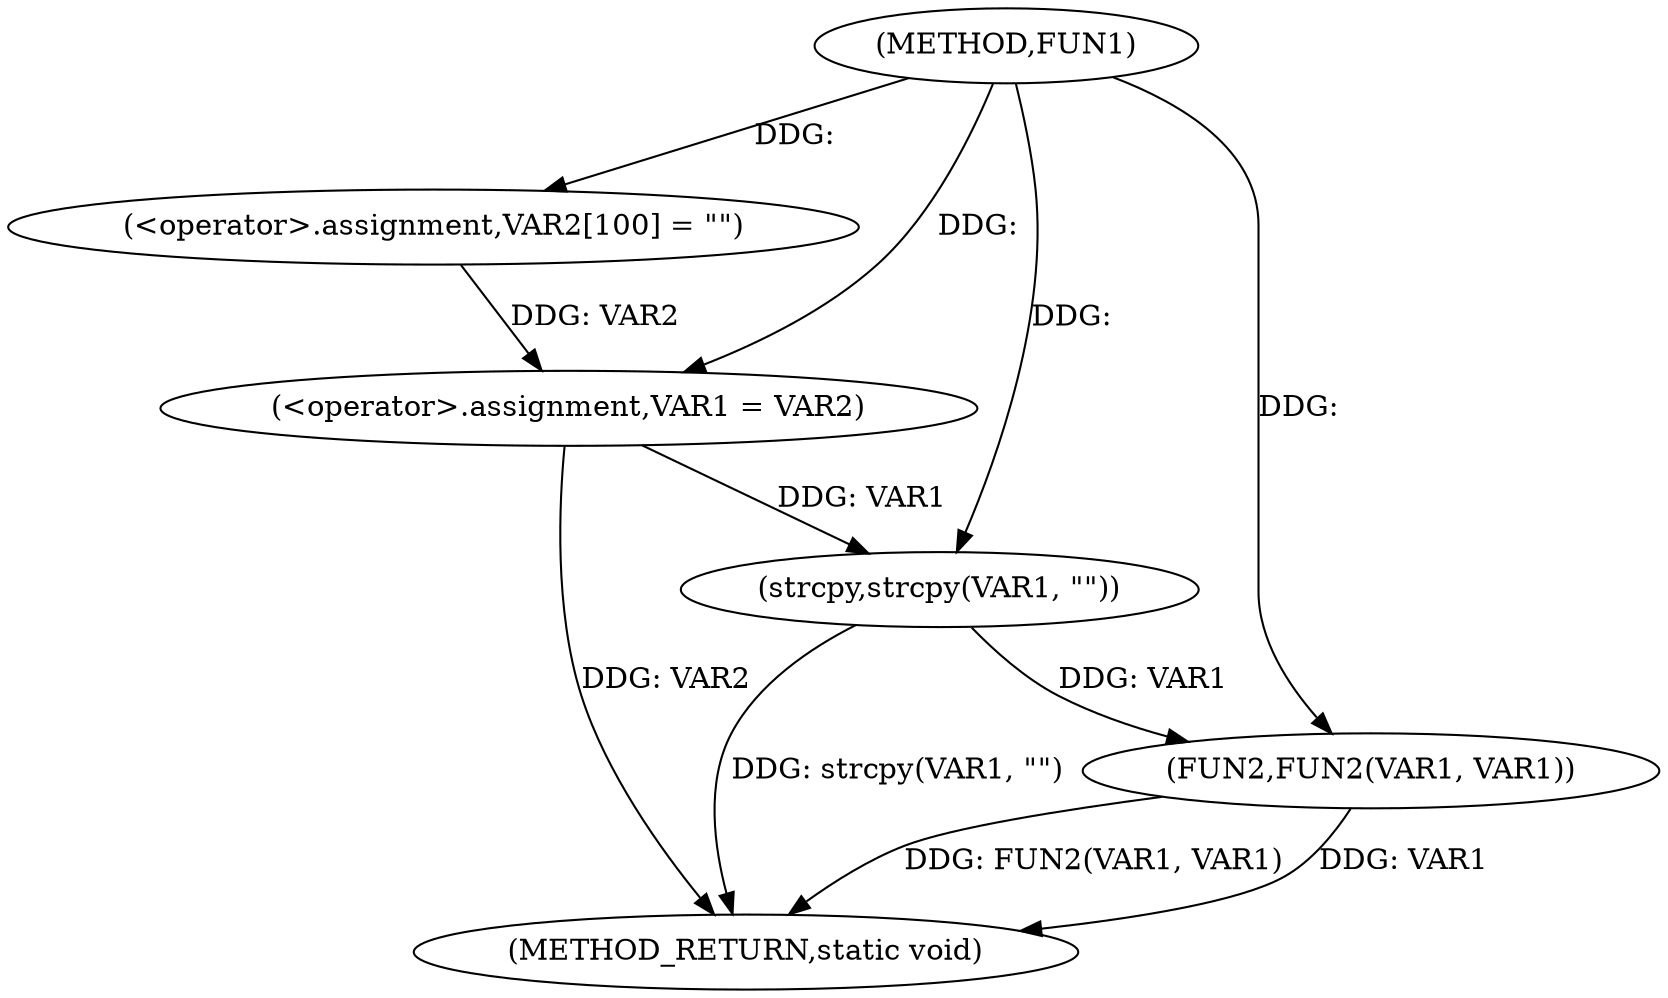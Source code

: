 digraph FUN1 {  
"1000100" [label = "(METHOD,FUN1)" ]
"1000120" [label = "(METHOD_RETURN,static void)" ]
"1000104" [label = "(<operator>.assignment,VAR2[100] = \"\")" ]
"1000107" [label = "(<operator>.assignment,VAR1 = VAR2)" ]
"1000112" [label = "(strcpy,strcpy(VAR1, \"\"))" ]
"1000117" [label = "(FUN2,FUN2(VAR1, VAR1))" ]
  "1000117" -> "1000120"  [ label = "DDG: FUN2(VAR1, VAR1)"] 
  "1000117" -> "1000120"  [ label = "DDG: VAR1"] 
  "1000112" -> "1000120"  [ label = "DDG: strcpy(VAR1, \"\")"] 
  "1000107" -> "1000120"  [ label = "DDG: VAR2"] 
  "1000100" -> "1000104"  [ label = "DDG: "] 
  "1000104" -> "1000107"  [ label = "DDG: VAR2"] 
  "1000100" -> "1000107"  [ label = "DDG: "] 
  "1000107" -> "1000112"  [ label = "DDG: VAR1"] 
  "1000100" -> "1000112"  [ label = "DDG: "] 
  "1000112" -> "1000117"  [ label = "DDG: VAR1"] 
  "1000100" -> "1000117"  [ label = "DDG: "] 
}
